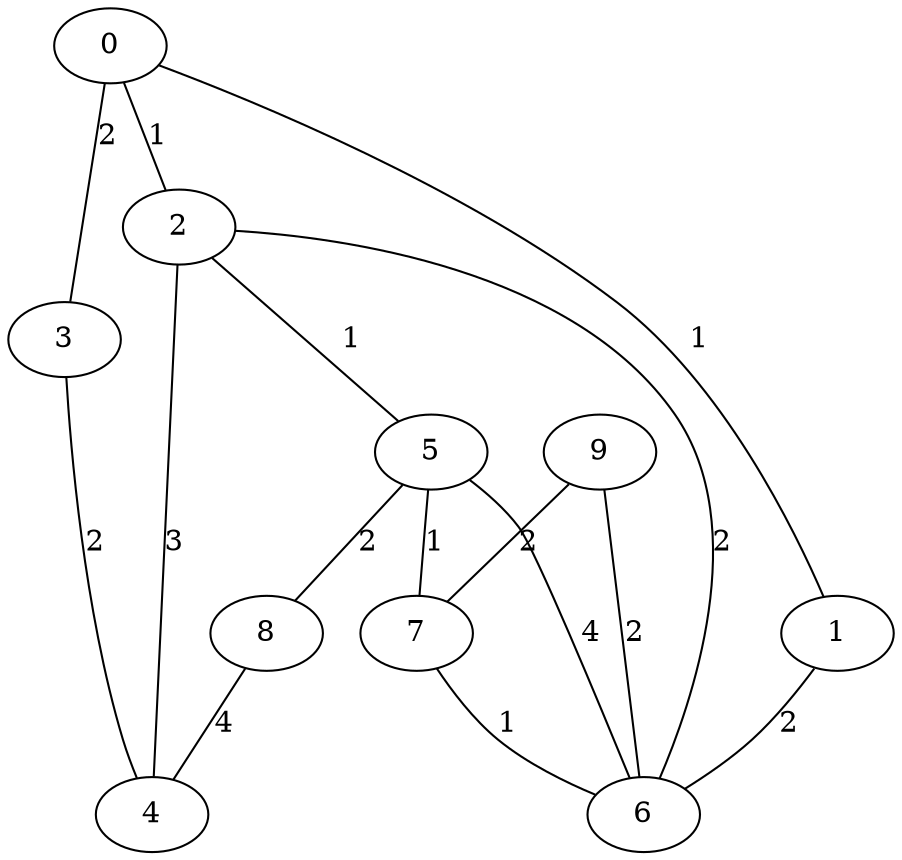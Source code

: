 graph{
0 -- 3[label="2",weight="2"];
0 -- 2[label="1",weight="1"];
0 -- 1[label="1",weight="1"];
1 -- 6[label="2",weight="2"];
2 -- 4[label="3",weight="3"];
2 -- 5[label="1",weight="1"];
2 -- 6[label="2",weight="2"];
3 -- 4[label="2",weight="2"];
5 -- 8[label="2",weight="2"];
5 -- 7[label="1",weight="1"];
5 -- 6[label="4",weight="4"];
7 -- 6[label="1",weight="1"];
8 -- 4[label="4",weight="4"];
9 -- 7[label="2",weight="2"];
9 -- 6[label="2",weight="2"];
}